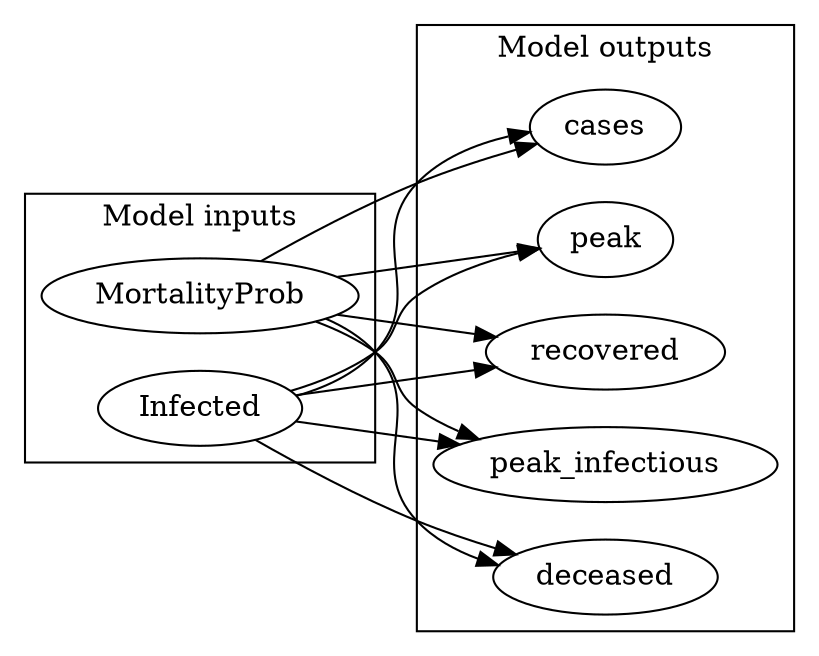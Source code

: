 digraph "" {
	graph [newrank=True,
		rankdir=LR
	];
	subgraph cluster_inputs {
		graph [label="Model inputs"];
		MortalityProb;
		Infected;
	}
	subgraph cluster_outputs {
		graph [label="Model outputs"];
		peak_infectious;
		deceased;
		cases;
		peak;
		recovered;
	}
	MortalityProb -> peak_infectious;
	MortalityProb -> deceased;
	MortalityProb -> cases;
	MortalityProb -> peak;
	MortalityProb -> recovered;
	Infected -> peak_infectious;
	Infected -> deceased;
	Infected -> cases;
	Infected -> peak;
	Infected -> recovered;
}
